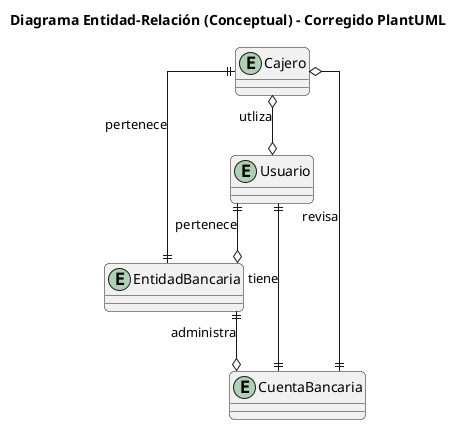 @startuml
' Declaración de estilo opcional para mejorar la apariencia
skinparam linetype ortho
skinparam shadowing false
skinparam handwritten false
skinparam classAttributeIconSize 0 ' Oculta el icono de atributo si no se listan atributos
skinparam roundCorner 10

' Título del diagrama
title Diagrama Entidad-Relación (Conceptual) - Corregido PlantUML

' Definición de Entidades
' Nota: He eliminado el "{s}" ya que no es una forma estándar de definir atributos
' a menos que "s" sea un atributo específico.
entity "Cajero" as cajero
entity "Usuario" as usuario
entity "EntidadBancaria" as banco
entity "CuentaBancaria" as cuenta

' Definición de Relaciones (sintaxis PlantUML corregida)

' Un Cajero (exactamente uno) pertenece a exactamente una EntidadBancaria (banco)
' Basado en nuestra discusión previa para la relación de "pertenece" de un ATM físico.
cajero ||--|| banco : "pertenece"
cajero o--o usuario : "utliza"


usuario ||--|| cuenta : "tiene"


usuario ||--o banco : "pertenece"

banco ||--o cuenta : "administra"


cuenta ||--o cajero : "revisa"

@enduml